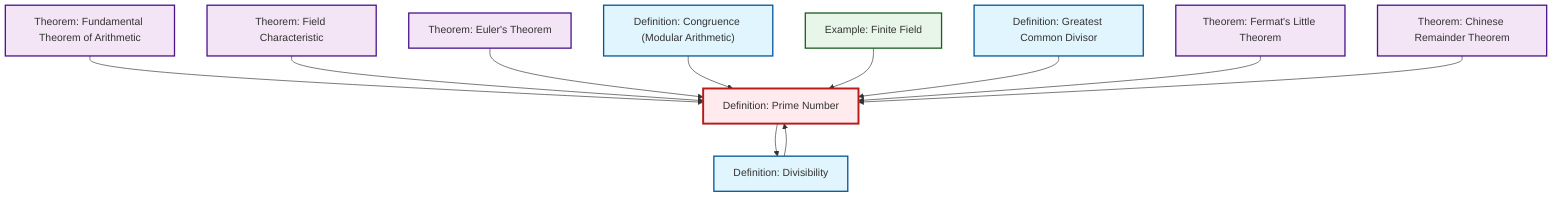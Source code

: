 graph TD
    classDef definition fill:#e1f5fe,stroke:#01579b,stroke-width:2px
    classDef theorem fill:#f3e5f5,stroke:#4a148c,stroke-width:2px
    classDef axiom fill:#fff3e0,stroke:#e65100,stroke-width:2px
    classDef example fill:#e8f5e9,stroke:#1b5e20,stroke-width:2px
    classDef current fill:#ffebee,stroke:#b71c1c,stroke-width:3px
    thm-fundamental-arithmetic["Theorem: Fundamental Theorem of Arithmetic"]:::theorem
    def-congruence["Definition: Congruence (Modular Arithmetic)"]:::definition
    ex-finite-field["Example: Finite Field"]:::example
    thm-chinese-remainder["Theorem: Chinese Remainder Theorem"]:::theorem
    def-divisibility["Definition: Divisibility"]:::definition
    thm-euler["Theorem: Euler's Theorem"]:::theorem
    def-gcd["Definition: Greatest Common Divisor"]:::definition
    def-prime["Definition: Prime Number"]:::definition
    thm-fermat-little["Theorem: Fermat's Little Theorem"]:::theorem
    thm-field-characteristic["Theorem: Field Characteristic"]:::theorem
    thm-fundamental-arithmetic --> def-prime
    def-prime --> def-divisibility
    thm-field-characteristic --> def-prime
    thm-euler --> def-prime
    def-congruence --> def-prime
    def-divisibility --> def-prime
    ex-finite-field --> def-prime
    def-gcd --> def-prime
    thm-fermat-little --> def-prime
    thm-chinese-remainder --> def-prime
    class def-prime current